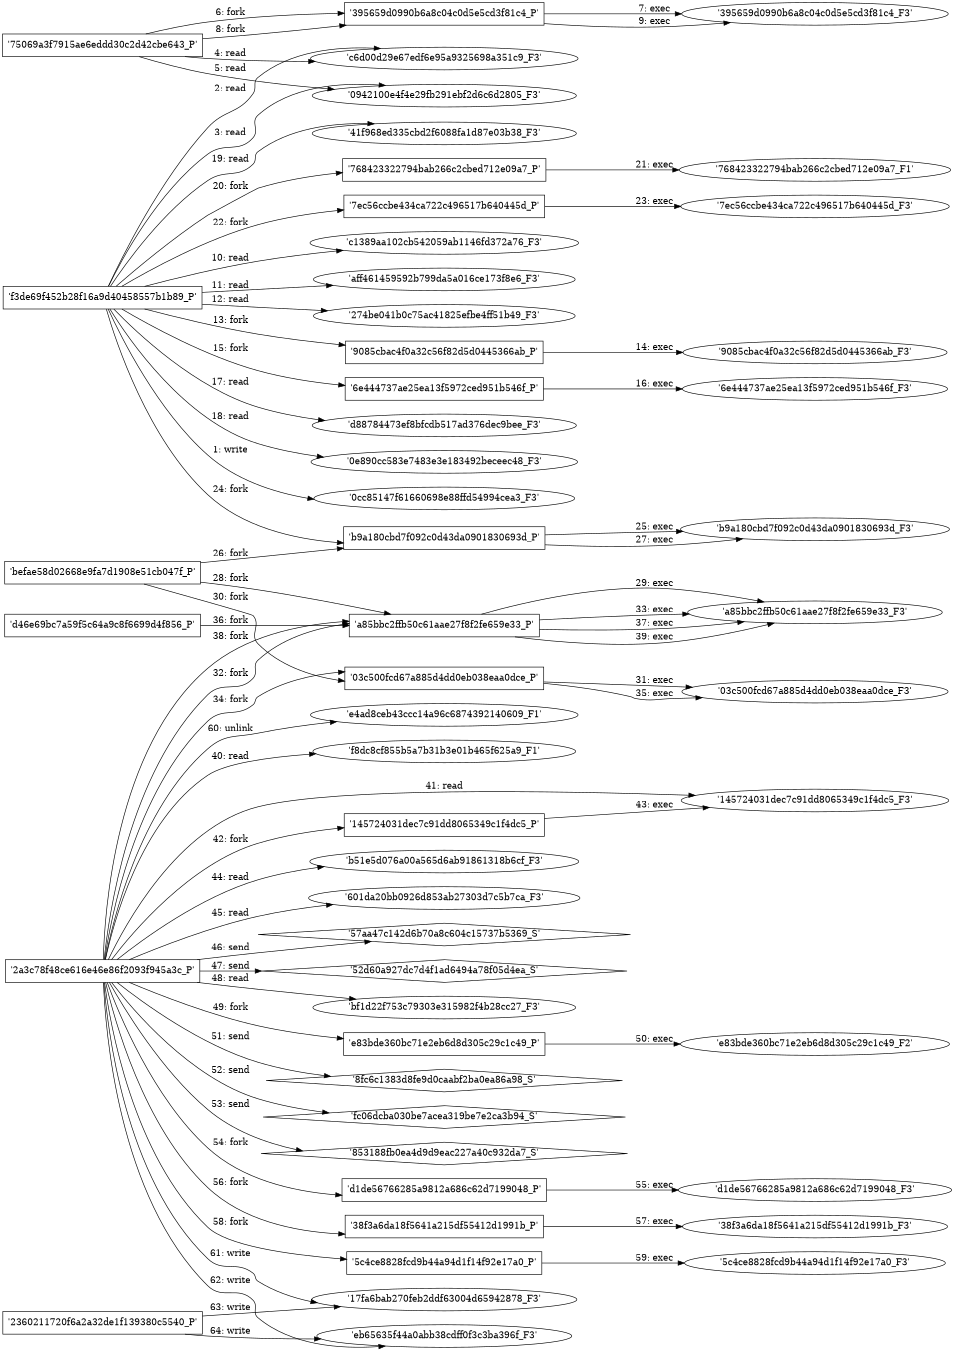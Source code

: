 digraph "D:\Learning\Paper\apt\基于CTI的攻击预警\Dataset\攻击图\ASGfromALLCTI\JhoneRAT Cloud based python RAT targeting Middle Eastern countries.dot" {
rankdir="LR"
size="9"
fixedsize="false"
splines="true"
nodesep=0.3
ranksep=0
fontsize=10
overlap="scalexy"
engine= "neato"
	"'0cc85147f61660698e88ffd54994cea3_F3'" [node_type=file shape=ellipse]
	"'f3de69f452b28f16a9d40458557b1b89_P'" [node_type=Process shape=box]
	"'f3de69f452b28f16a9d40458557b1b89_P'" -> "'0cc85147f61660698e88ffd54994cea3_F3'" [label="1: write"]
	"'c6d00d29e67edf6e95a9325698a351c9_F3'" [node_type=file shape=ellipse]
	"'f3de69f452b28f16a9d40458557b1b89_P'" [node_type=Process shape=box]
	"'f3de69f452b28f16a9d40458557b1b89_P'" -> "'c6d00d29e67edf6e95a9325698a351c9_F3'" [label="2: read"]
	"'0942100e4f4e29fb291ebf2d6c6d2805_F3'" [node_type=file shape=ellipse]
	"'f3de69f452b28f16a9d40458557b1b89_P'" [node_type=Process shape=box]
	"'f3de69f452b28f16a9d40458557b1b89_P'" -> "'0942100e4f4e29fb291ebf2d6c6d2805_F3'" [label="3: read"]
	"'c6d00d29e67edf6e95a9325698a351c9_F3'" [node_type=file shape=ellipse]
	"'75069a3f7915ae6eddd30c2d42cbe643_P'" [node_type=Process shape=box]
	"'75069a3f7915ae6eddd30c2d42cbe643_P'" -> "'c6d00d29e67edf6e95a9325698a351c9_F3'" [label="4: read"]
	"'0942100e4f4e29fb291ebf2d6c6d2805_F3'" [node_type=file shape=ellipse]
	"'75069a3f7915ae6eddd30c2d42cbe643_P'" [node_type=Process shape=box]
	"'75069a3f7915ae6eddd30c2d42cbe643_P'" -> "'0942100e4f4e29fb291ebf2d6c6d2805_F3'" [label="5: read"]
	"'75069a3f7915ae6eddd30c2d42cbe643_P'" [node_type=Process shape=box]
	"'395659d0990b6a8c04c0d5e5cd3f81c4_P'" [node_type=Process shape=box]
	"'75069a3f7915ae6eddd30c2d42cbe643_P'" -> "'395659d0990b6a8c04c0d5e5cd3f81c4_P'" [label="6: fork"]
	"'395659d0990b6a8c04c0d5e5cd3f81c4_P'" [node_type=Process shape=box]
	"'395659d0990b6a8c04c0d5e5cd3f81c4_F3'" [node_type=File shape=ellipse]
	"'395659d0990b6a8c04c0d5e5cd3f81c4_P'" -> "'395659d0990b6a8c04c0d5e5cd3f81c4_F3'" [label="7: exec"]
	"'75069a3f7915ae6eddd30c2d42cbe643_P'" [node_type=Process shape=box]
	"'395659d0990b6a8c04c0d5e5cd3f81c4_P'" [node_type=Process shape=box]
	"'75069a3f7915ae6eddd30c2d42cbe643_P'" -> "'395659d0990b6a8c04c0d5e5cd3f81c4_P'" [label="8: fork"]
	"'395659d0990b6a8c04c0d5e5cd3f81c4_P'" [node_type=Process shape=box]
	"'395659d0990b6a8c04c0d5e5cd3f81c4_F3'" [node_type=File shape=ellipse]
	"'395659d0990b6a8c04c0d5e5cd3f81c4_P'" -> "'395659d0990b6a8c04c0d5e5cd3f81c4_F3'" [label="9: exec"]
	"'c1389aa102cb542059ab1146fd372a76_F3'" [node_type=file shape=ellipse]
	"'f3de69f452b28f16a9d40458557b1b89_P'" [node_type=Process shape=box]
	"'f3de69f452b28f16a9d40458557b1b89_P'" -> "'c1389aa102cb542059ab1146fd372a76_F3'" [label="10: read"]
	"'aff461459592b799da5a016ce173f8e6_F3'" [node_type=file shape=ellipse]
	"'f3de69f452b28f16a9d40458557b1b89_P'" [node_type=Process shape=box]
	"'f3de69f452b28f16a9d40458557b1b89_P'" -> "'aff461459592b799da5a016ce173f8e6_F3'" [label="11: read"]
	"'274be041b0c75ac41825efbe4ff51b49_F3'" [node_type=file shape=ellipse]
	"'f3de69f452b28f16a9d40458557b1b89_P'" [node_type=Process shape=box]
	"'f3de69f452b28f16a9d40458557b1b89_P'" -> "'274be041b0c75ac41825efbe4ff51b49_F3'" [label="12: read"]
	"'f3de69f452b28f16a9d40458557b1b89_P'" [node_type=Process shape=box]
	"'9085cbac4f0a32c56f82d5d0445366ab_P'" [node_type=Process shape=box]
	"'f3de69f452b28f16a9d40458557b1b89_P'" -> "'9085cbac4f0a32c56f82d5d0445366ab_P'" [label="13: fork"]
	"'9085cbac4f0a32c56f82d5d0445366ab_P'" [node_type=Process shape=box]
	"'9085cbac4f0a32c56f82d5d0445366ab_F3'" [node_type=File shape=ellipse]
	"'9085cbac4f0a32c56f82d5d0445366ab_P'" -> "'9085cbac4f0a32c56f82d5d0445366ab_F3'" [label="14: exec"]
	"'f3de69f452b28f16a9d40458557b1b89_P'" [node_type=Process shape=box]
	"'6e444737ae25ea13f5972ced951b546f_P'" [node_type=Process shape=box]
	"'f3de69f452b28f16a9d40458557b1b89_P'" -> "'6e444737ae25ea13f5972ced951b546f_P'" [label="15: fork"]
	"'6e444737ae25ea13f5972ced951b546f_P'" [node_type=Process shape=box]
	"'6e444737ae25ea13f5972ced951b546f_F3'" [node_type=File shape=ellipse]
	"'6e444737ae25ea13f5972ced951b546f_P'" -> "'6e444737ae25ea13f5972ced951b546f_F3'" [label="16: exec"]
	"'d88784473ef8bfcdb517ad376dec9bee_F3'" [node_type=file shape=ellipse]
	"'f3de69f452b28f16a9d40458557b1b89_P'" [node_type=Process shape=box]
	"'f3de69f452b28f16a9d40458557b1b89_P'" -> "'d88784473ef8bfcdb517ad376dec9bee_F3'" [label="17: read"]
	"'0e890cc583e7483e3e183492beceec48_F3'" [node_type=file shape=ellipse]
	"'f3de69f452b28f16a9d40458557b1b89_P'" [node_type=Process shape=box]
	"'f3de69f452b28f16a9d40458557b1b89_P'" -> "'0e890cc583e7483e3e183492beceec48_F3'" [label="18: read"]
	"'41f968ed335cbd2f6088fa1d87e03b38_F3'" [node_type=file shape=ellipse]
	"'f3de69f452b28f16a9d40458557b1b89_P'" [node_type=Process shape=box]
	"'f3de69f452b28f16a9d40458557b1b89_P'" -> "'41f968ed335cbd2f6088fa1d87e03b38_F3'" [label="19: read"]
	"'f3de69f452b28f16a9d40458557b1b89_P'" [node_type=Process shape=box]
	"'768423322794bab266c2cbed712e09a7_P'" [node_type=Process shape=box]
	"'f3de69f452b28f16a9d40458557b1b89_P'" -> "'768423322794bab266c2cbed712e09a7_P'" [label="20: fork"]
	"'768423322794bab266c2cbed712e09a7_P'" [node_type=Process shape=box]
	"'768423322794bab266c2cbed712e09a7_F1'" [node_type=File shape=ellipse]
	"'768423322794bab266c2cbed712e09a7_P'" -> "'768423322794bab266c2cbed712e09a7_F1'" [label="21: exec"]
	"'f3de69f452b28f16a9d40458557b1b89_P'" [node_type=Process shape=box]
	"'7ec56ccbe434ca722c496517b640445d_P'" [node_type=Process shape=box]
	"'f3de69f452b28f16a9d40458557b1b89_P'" -> "'7ec56ccbe434ca722c496517b640445d_P'" [label="22: fork"]
	"'7ec56ccbe434ca722c496517b640445d_P'" [node_type=Process shape=box]
	"'7ec56ccbe434ca722c496517b640445d_F3'" [node_type=File shape=ellipse]
	"'7ec56ccbe434ca722c496517b640445d_P'" -> "'7ec56ccbe434ca722c496517b640445d_F3'" [label="23: exec"]
	"'f3de69f452b28f16a9d40458557b1b89_P'" [node_type=Process shape=box]
	"'b9a180cbd7f092c0d43da0901830693d_P'" [node_type=Process shape=box]
	"'f3de69f452b28f16a9d40458557b1b89_P'" -> "'b9a180cbd7f092c0d43da0901830693d_P'" [label="24: fork"]
	"'b9a180cbd7f092c0d43da0901830693d_P'" [node_type=Process shape=box]
	"'b9a180cbd7f092c0d43da0901830693d_F3'" [node_type=File shape=ellipse]
	"'b9a180cbd7f092c0d43da0901830693d_P'" -> "'b9a180cbd7f092c0d43da0901830693d_F3'" [label="25: exec"]
	"'befae58d02668e9fa7d1908e51cb047f_P'" [node_type=Process shape=box]
	"'b9a180cbd7f092c0d43da0901830693d_P'" [node_type=Process shape=box]
	"'befae58d02668e9fa7d1908e51cb047f_P'" -> "'b9a180cbd7f092c0d43da0901830693d_P'" [label="26: fork"]
	"'b9a180cbd7f092c0d43da0901830693d_P'" [node_type=Process shape=box]
	"'b9a180cbd7f092c0d43da0901830693d_F3'" [node_type=File shape=ellipse]
	"'b9a180cbd7f092c0d43da0901830693d_P'" -> "'b9a180cbd7f092c0d43da0901830693d_F3'" [label="27: exec"]
	"'befae58d02668e9fa7d1908e51cb047f_P'" [node_type=Process shape=box]
	"'a85bbc2ffb50c61aae27f8f2fe659e33_P'" [node_type=Process shape=box]
	"'befae58d02668e9fa7d1908e51cb047f_P'" -> "'a85bbc2ffb50c61aae27f8f2fe659e33_P'" [label="28: fork"]
	"'a85bbc2ffb50c61aae27f8f2fe659e33_P'" [node_type=Process shape=box]
	"'a85bbc2ffb50c61aae27f8f2fe659e33_F3'" [node_type=File shape=ellipse]
	"'a85bbc2ffb50c61aae27f8f2fe659e33_P'" -> "'a85bbc2ffb50c61aae27f8f2fe659e33_F3'" [label="29: exec"]
	"'befae58d02668e9fa7d1908e51cb047f_P'" [node_type=Process shape=box]
	"'03c500fcd67a885d4dd0eb038eaa0dce_P'" [node_type=Process shape=box]
	"'befae58d02668e9fa7d1908e51cb047f_P'" -> "'03c500fcd67a885d4dd0eb038eaa0dce_P'" [label="30: fork"]
	"'03c500fcd67a885d4dd0eb038eaa0dce_P'" [node_type=Process shape=box]
	"'03c500fcd67a885d4dd0eb038eaa0dce_F3'" [node_type=File shape=ellipse]
	"'03c500fcd67a885d4dd0eb038eaa0dce_P'" -> "'03c500fcd67a885d4dd0eb038eaa0dce_F3'" [label="31: exec"]
	"'2a3c78f48ce616e46e86f2093f945a3c_P'" [node_type=Process shape=box]
	"'a85bbc2ffb50c61aae27f8f2fe659e33_P'" [node_type=Process shape=box]
	"'2a3c78f48ce616e46e86f2093f945a3c_P'" -> "'a85bbc2ffb50c61aae27f8f2fe659e33_P'" [label="32: fork"]
	"'a85bbc2ffb50c61aae27f8f2fe659e33_P'" [node_type=Process shape=box]
	"'a85bbc2ffb50c61aae27f8f2fe659e33_F3'" [node_type=File shape=ellipse]
	"'a85bbc2ffb50c61aae27f8f2fe659e33_P'" -> "'a85bbc2ffb50c61aae27f8f2fe659e33_F3'" [label="33: exec"]
	"'2a3c78f48ce616e46e86f2093f945a3c_P'" [node_type=Process shape=box]
	"'03c500fcd67a885d4dd0eb038eaa0dce_P'" [node_type=Process shape=box]
	"'2a3c78f48ce616e46e86f2093f945a3c_P'" -> "'03c500fcd67a885d4dd0eb038eaa0dce_P'" [label="34: fork"]
	"'03c500fcd67a885d4dd0eb038eaa0dce_P'" [node_type=Process shape=box]
	"'03c500fcd67a885d4dd0eb038eaa0dce_F3'" [node_type=File shape=ellipse]
	"'03c500fcd67a885d4dd0eb038eaa0dce_P'" -> "'03c500fcd67a885d4dd0eb038eaa0dce_F3'" [label="35: exec"]
	"'d46e69bc7a59f5c64a9c8f6699d4f856_P'" [node_type=Process shape=box]
	"'a85bbc2ffb50c61aae27f8f2fe659e33_P'" [node_type=Process shape=box]
	"'d46e69bc7a59f5c64a9c8f6699d4f856_P'" -> "'a85bbc2ffb50c61aae27f8f2fe659e33_P'" [label="36: fork"]
	"'a85bbc2ffb50c61aae27f8f2fe659e33_P'" [node_type=Process shape=box]
	"'a85bbc2ffb50c61aae27f8f2fe659e33_F3'" [node_type=File shape=ellipse]
	"'a85bbc2ffb50c61aae27f8f2fe659e33_P'" -> "'a85bbc2ffb50c61aae27f8f2fe659e33_F3'" [label="37: exec"]
	"'2a3c78f48ce616e46e86f2093f945a3c_P'" [node_type=Process shape=box]
	"'a85bbc2ffb50c61aae27f8f2fe659e33_P'" [node_type=Process shape=box]
	"'2a3c78f48ce616e46e86f2093f945a3c_P'" -> "'a85bbc2ffb50c61aae27f8f2fe659e33_P'" [label="38: fork"]
	"'a85bbc2ffb50c61aae27f8f2fe659e33_P'" [node_type=Process shape=box]
	"'a85bbc2ffb50c61aae27f8f2fe659e33_F3'" [node_type=File shape=ellipse]
	"'a85bbc2ffb50c61aae27f8f2fe659e33_P'" -> "'a85bbc2ffb50c61aae27f8f2fe659e33_F3'" [label="39: exec"]
	"'f8dc8cf855b5a7b31b3e01b465f625a9_F1'" [node_type=file shape=ellipse]
	"'2a3c78f48ce616e46e86f2093f945a3c_P'" [node_type=Process shape=box]
	"'2a3c78f48ce616e46e86f2093f945a3c_P'" -> "'f8dc8cf855b5a7b31b3e01b465f625a9_F1'" [label="40: read"]
	"'145724031dec7c91dd8065349c1f4dc5_F3'" [node_type=file shape=ellipse]
	"'2a3c78f48ce616e46e86f2093f945a3c_P'" [node_type=Process shape=box]
	"'2a3c78f48ce616e46e86f2093f945a3c_P'" -> "'145724031dec7c91dd8065349c1f4dc5_F3'" [label="41: read"]
	"'2a3c78f48ce616e46e86f2093f945a3c_P'" [node_type=Process shape=box]
	"'145724031dec7c91dd8065349c1f4dc5_P'" [node_type=Process shape=box]
	"'2a3c78f48ce616e46e86f2093f945a3c_P'" -> "'145724031dec7c91dd8065349c1f4dc5_P'" [label="42: fork"]
	"'145724031dec7c91dd8065349c1f4dc5_P'" [node_type=Process shape=box]
	"'145724031dec7c91dd8065349c1f4dc5_F3'" [node_type=File shape=ellipse]
	"'145724031dec7c91dd8065349c1f4dc5_P'" -> "'145724031dec7c91dd8065349c1f4dc5_F3'" [label="43: exec"]
	"'b51e5d076a00a565d6ab91861318b6cf_F3'" [node_type=file shape=ellipse]
	"'2a3c78f48ce616e46e86f2093f945a3c_P'" [node_type=Process shape=box]
	"'2a3c78f48ce616e46e86f2093f945a3c_P'" -> "'b51e5d076a00a565d6ab91861318b6cf_F3'" [label="44: read"]
	"'601da20bb0926d853ab27303d7c5b7ca_F3'" [node_type=file shape=ellipse]
	"'2a3c78f48ce616e46e86f2093f945a3c_P'" [node_type=Process shape=box]
	"'2a3c78f48ce616e46e86f2093f945a3c_P'" -> "'601da20bb0926d853ab27303d7c5b7ca_F3'" [label="45: read"]
	"'57aa47c142d6b70a8c604c15737b5369_S'" [node_type=Socket shape=diamond]
	"'2a3c78f48ce616e46e86f2093f945a3c_P'" [node_type=Process shape=box]
	"'2a3c78f48ce616e46e86f2093f945a3c_P'" -> "'57aa47c142d6b70a8c604c15737b5369_S'" [label="46: send"]
	"'52d60a927dc7d4f1ad6494a78f05d4ea_S'" [node_type=Socket shape=diamond]
	"'2a3c78f48ce616e46e86f2093f945a3c_P'" [node_type=Process shape=box]
	"'2a3c78f48ce616e46e86f2093f945a3c_P'" -> "'52d60a927dc7d4f1ad6494a78f05d4ea_S'" [label="47: send"]
	"'bf1d22f753c79303e315982f4b28cc27_F3'" [node_type=file shape=ellipse]
	"'2a3c78f48ce616e46e86f2093f945a3c_P'" [node_type=Process shape=box]
	"'2a3c78f48ce616e46e86f2093f945a3c_P'" -> "'bf1d22f753c79303e315982f4b28cc27_F3'" [label="48: read"]
	"'2a3c78f48ce616e46e86f2093f945a3c_P'" [node_type=Process shape=box]
	"'e83bde360bc71e2eb6d8d305c29c1c49_P'" [node_type=Process shape=box]
	"'2a3c78f48ce616e46e86f2093f945a3c_P'" -> "'e83bde360bc71e2eb6d8d305c29c1c49_P'" [label="49: fork"]
	"'e83bde360bc71e2eb6d8d305c29c1c49_P'" [node_type=Process shape=box]
	"'e83bde360bc71e2eb6d8d305c29c1c49_F2'" [node_type=File shape=ellipse]
	"'e83bde360bc71e2eb6d8d305c29c1c49_P'" -> "'e83bde360bc71e2eb6d8d305c29c1c49_F2'" [label="50: exec"]
	"'8fc6c1383d8fe9d0caabf2ba0ea86a98_S'" [node_type=Socket shape=diamond]
	"'2a3c78f48ce616e46e86f2093f945a3c_P'" [node_type=Process shape=box]
	"'2a3c78f48ce616e46e86f2093f945a3c_P'" -> "'8fc6c1383d8fe9d0caabf2ba0ea86a98_S'" [label="51: send"]
	"'fc06dcba030be7acea319be7e2ca3b94_S'" [node_type=Socket shape=diamond]
	"'2a3c78f48ce616e46e86f2093f945a3c_P'" [node_type=Process shape=box]
	"'2a3c78f48ce616e46e86f2093f945a3c_P'" -> "'fc06dcba030be7acea319be7e2ca3b94_S'" [label="52: send"]
	"'853188fb0ea4d9d9eac227a40c932da7_S'" [node_type=Socket shape=diamond]
	"'2a3c78f48ce616e46e86f2093f945a3c_P'" [node_type=Process shape=box]
	"'2a3c78f48ce616e46e86f2093f945a3c_P'" -> "'853188fb0ea4d9d9eac227a40c932da7_S'" [label="53: send"]
	"'2a3c78f48ce616e46e86f2093f945a3c_P'" [node_type=Process shape=box]
	"'d1de56766285a9812a686c62d7199048_P'" [node_type=Process shape=box]
	"'2a3c78f48ce616e46e86f2093f945a3c_P'" -> "'d1de56766285a9812a686c62d7199048_P'" [label="54: fork"]
	"'d1de56766285a9812a686c62d7199048_P'" [node_type=Process shape=box]
	"'d1de56766285a9812a686c62d7199048_F3'" [node_type=File shape=ellipse]
	"'d1de56766285a9812a686c62d7199048_P'" -> "'d1de56766285a9812a686c62d7199048_F3'" [label="55: exec"]
	"'2a3c78f48ce616e46e86f2093f945a3c_P'" [node_type=Process shape=box]
	"'38f3a6da18f5641a215df55412d1991b_P'" [node_type=Process shape=box]
	"'2a3c78f48ce616e46e86f2093f945a3c_P'" -> "'38f3a6da18f5641a215df55412d1991b_P'" [label="56: fork"]
	"'38f3a6da18f5641a215df55412d1991b_P'" [node_type=Process shape=box]
	"'38f3a6da18f5641a215df55412d1991b_F3'" [node_type=File shape=ellipse]
	"'38f3a6da18f5641a215df55412d1991b_P'" -> "'38f3a6da18f5641a215df55412d1991b_F3'" [label="57: exec"]
	"'2a3c78f48ce616e46e86f2093f945a3c_P'" [node_type=Process shape=box]
	"'5c4ce8828fcd9b44a94d1f14f92e17a0_P'" [node_type=Process shape=box]
	"'2a3c78f48ce616e46e86f2093f945a3c_P'" -> "'5c4ce8828fcd9b44a94d1f14f92e17a0_P'" [label="58: fork"]
	"'5c4ce8828fcd9b44a94d1f14f92e17a0_P'" [node_type=Process shape=box]
	"'5c4ce8828fcd9b44a94d1f14f92e17a0_F3'" [node_type=File shape=ellipse]
	"'5c4ce8828fcd9b44a94d1f14f92e17a0_P'" -> "'5c4ce8828fcd9b44a94d1f14f92e17a0_F3'" [label="59: exec"]
	"'e4ad8ceb43ccc14a96c6874392140609_F1'" [node_type=file shape=ellipse]
	"'2a3c78f48ce616e46e86f2093f945a3c_P'" [node_type=Process shape=box]
	"'2a3c78f48ce616e46e86f2093f945a3c_P'" -> "'e4ad8ceb43ccc14a96c6874392140609_F1'" [label="60: unlink"]
	"'17fa6bab270feb2ddf63004d65942878_F3'" [node_type=file shape=ellipse]
	"'2a3c78f48ce616e46e86f2093f945a3c_P'" [node_type=Process shape=box]
	"'2a3c78f48ce616e46e86f2093f945a3c_P'" -> "'17fa6bab270feb2ddf63004d65942878_F3'" [label="61: write"]
	"'eb65635f44a0abb38cdff0f3c3ba396f_F3'" [node_type=file shape=ellipse]
	"'2a3c78f48ce616e46e86f2093f945a3c_P'" [node_type=Process shape=box]
	"'2a3c78f48ce616e46e86f2093f945a3c_P'" -> "'eb65635f44a0abb38cdff0f3c3ba396f_F3'" [label="62: write"]
	"'17fa6bab270feb2ddf63004d65942878_F3'" [node_type=file shape=ellipse]
	"'2360211720f6a2a32de1f139380c5540_P'" [node_type=Process shape=box]
	"'2360211720f6a2a32de1f139380c5540_P'" -> "'17fa6bab270feb2ddf63004d65942878_F3'" [label="63: write"]
	"'eb65635f44a0abb38cdff0f3c3ba396f_F3'" [node_type=file shape=ellipse]
	"'2360211720f6a2a32de1f139380c5540_P'" [node_type=Process shape=box]
	"'2360211720f6a2a32de1f139380c5540_P'" -> "'eb65635f44a0abb38cdff0f3c3ba396f_F3'" [label="64: write"]
}
